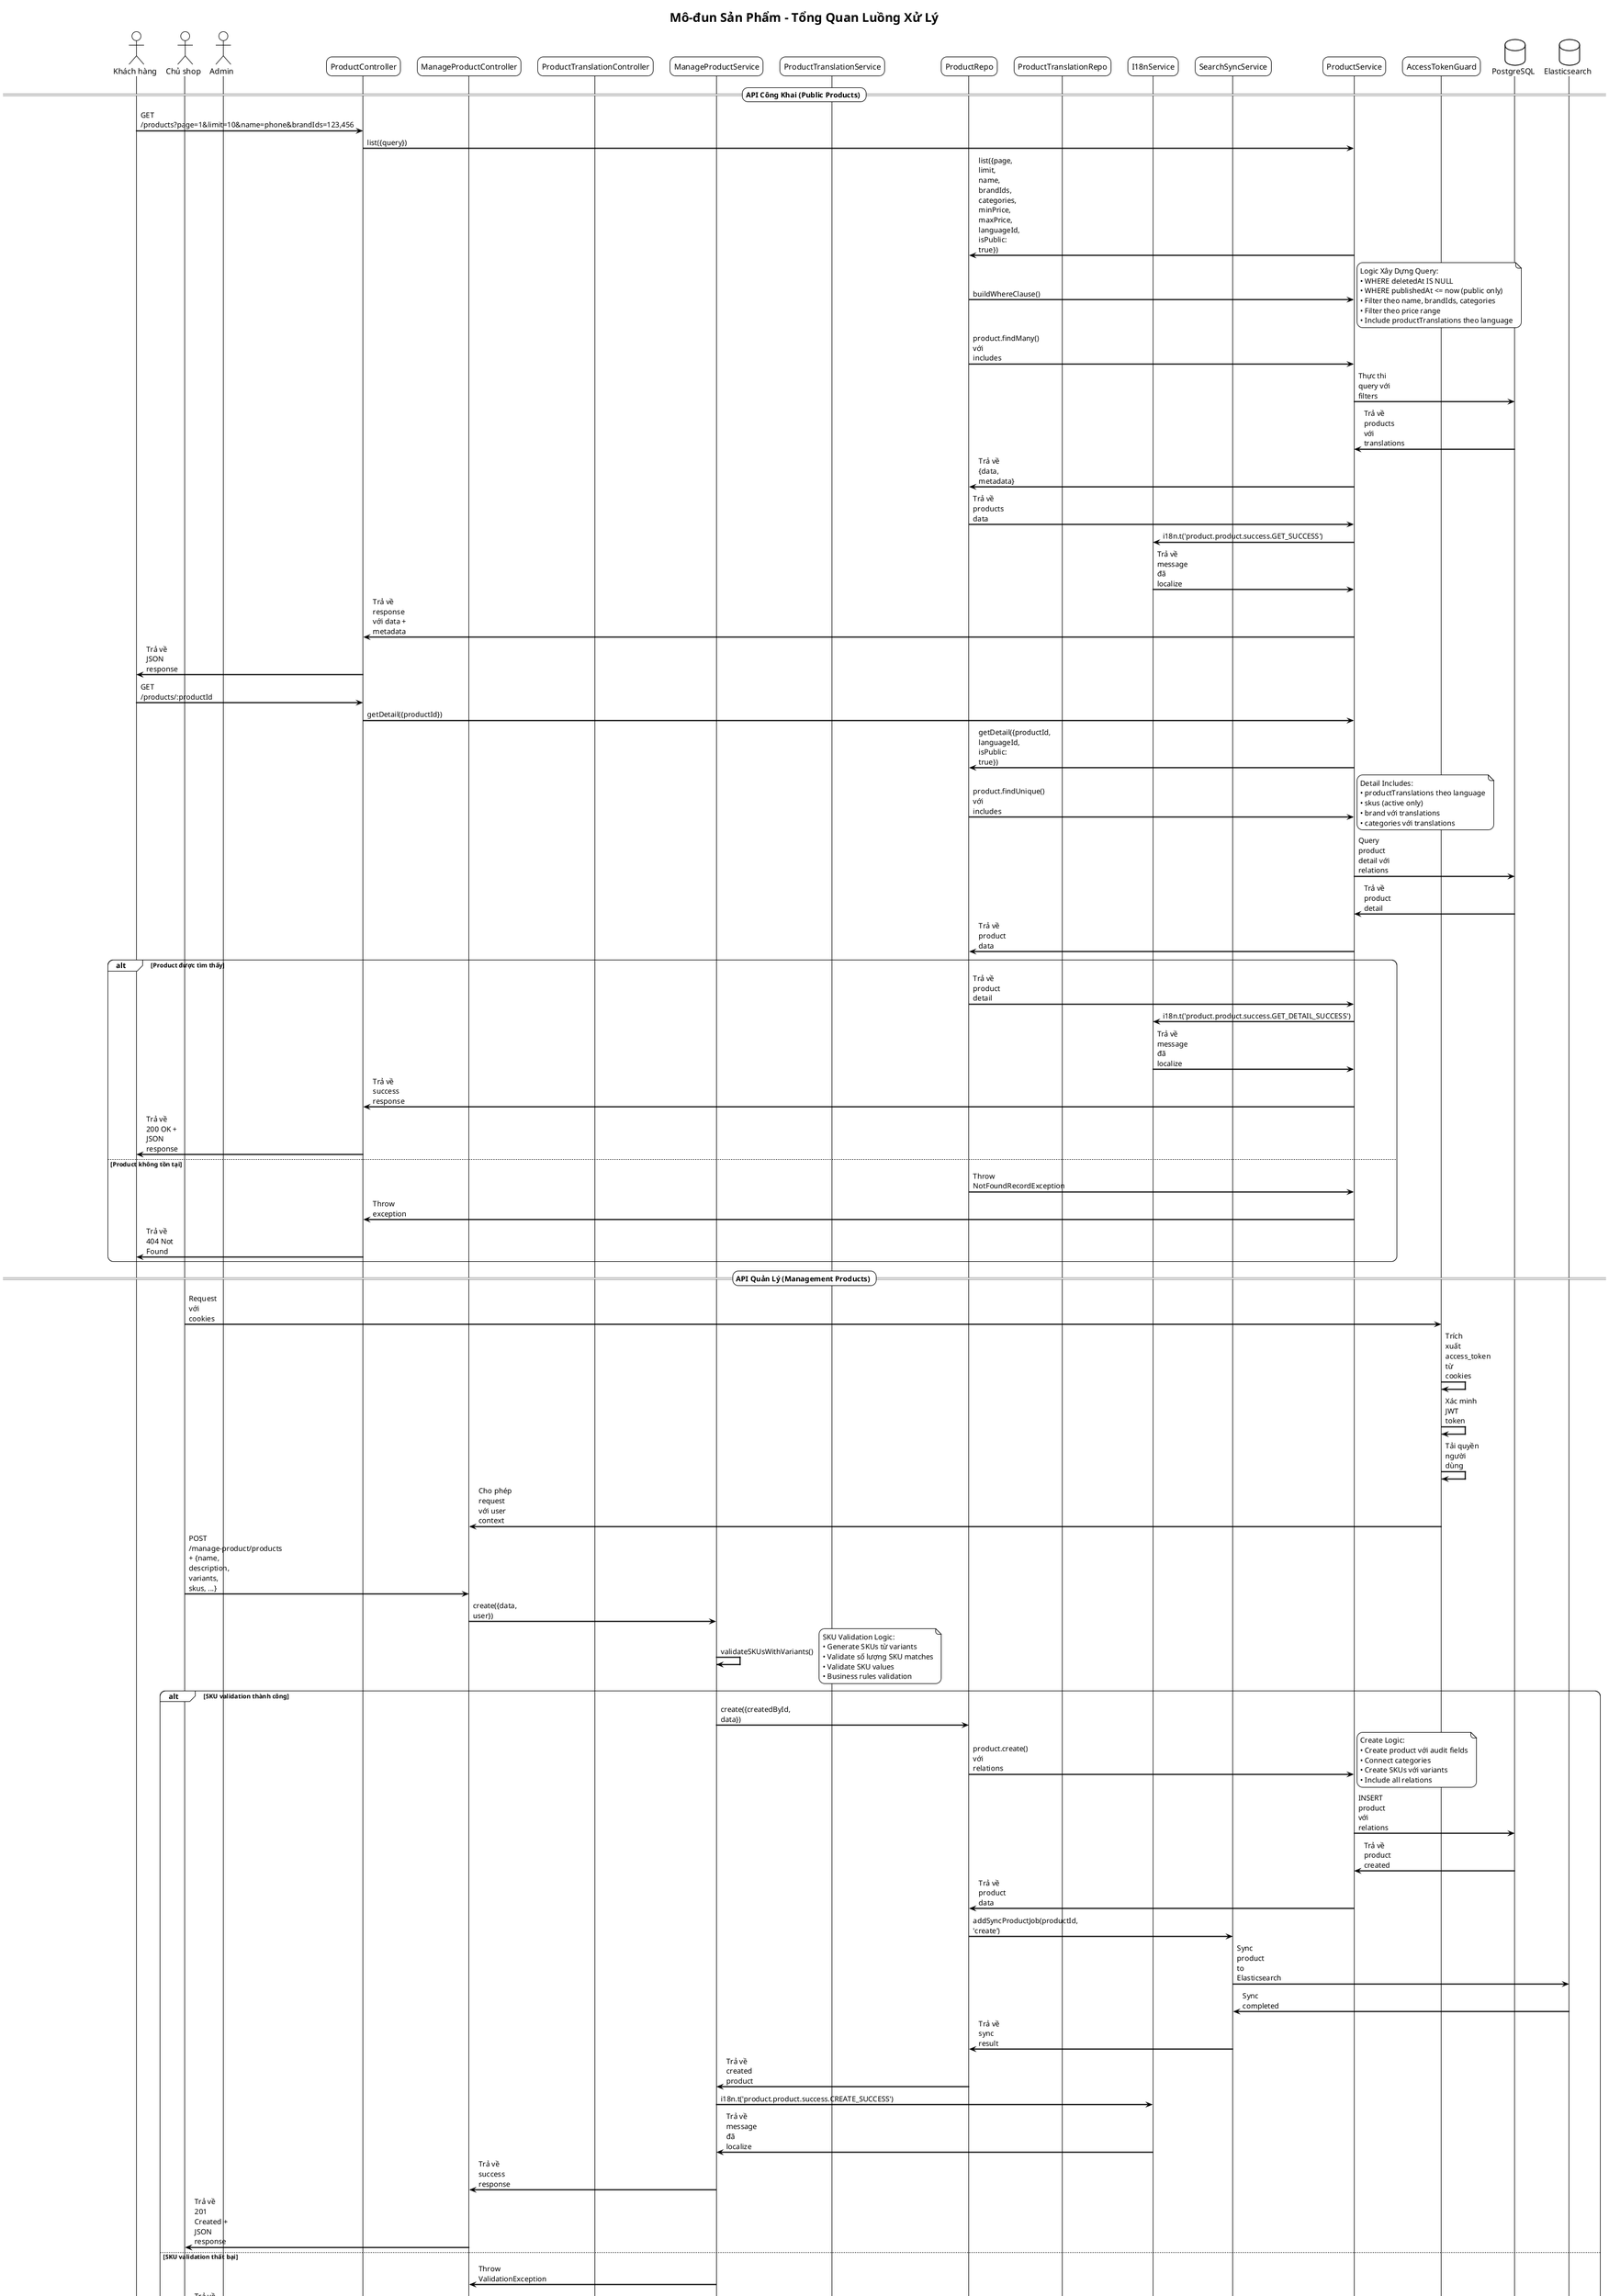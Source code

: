 @startuml Product Module - Sequence Overview
!theme plain
skinparam backgroundColor #FFFFFF
skinparam sequenceArrowThickness 2
skinparam roundcorner 20
skinparam maxmessagesize 60

title Mô-đun Sản Phẩm - Tổng Quan Luồng Xử Lý
note top : Hệ thống quản lý sản phẩm với SKU variants, đa ngôn ngữ và Elasticsearch sync

actor "Khách hàng" as Client
actor "Chủ shop" as ShopOwner
actor "Admin" as Admin
participant "ProductController" as PC
participant "ManageProductController" as MPC
participant "ProductTranslationController" as PTC
participant "ProductService" as PS
participant "ManageProductService" as MPS
participant "ProductTranslationService" as PTS
participant "ProductRepo" as PR
participant "ProductTranslationRepo" as PTR
participant "I18nService" as IS
participant "SearchSyncService" as SSS
participant "PrismaService" as PS
participant "AccessTokenGuard" as AG
database "PostgreSQL" as DB
database "Elasticsearch" as ES

== API Công Khai (Public Products) ==
Client -> PC: GET /products?page=1&limit=10&name=phone&brandIds=123,456
PC -> PS: list({query})
PS -> PR: list({page, limit, name, brandIds, categories, minPrice, maxPrice, languageId, isPublic: true})
PR -> PS: buildWhereClause()
note right
Logic Xây Dựng Query:
• WHERE deletedAt IS NULL
• WHERE publishedAt <= now (public only)
• Filter theo name, brandIds, categories
• Filter theo price range
• Include productTranslations theo language
end note
PR -> PS: product.findMany() với includes
PS -> DB: Thực thi query với filters
DB -> PS: Trả về products với translations
PS -> PR: Trả về {data, metadata}
PR -> PS: Trả về products data
PS -> IS: i18n.t('product.product.success.GET_SUCCESS')
IS -> PS: Trả về message đã localize
PS -> PC: Trả về response với data + metadata
PC -> Client: Trả về JSON response

Client -> PC: GET /products/:productId
PC -> PS: getDetail({productId})
PS -> PR: getDetail({productId, languageId, isPublic: true})
PR -> PS: product.findUnique() với includes
note right
Detail Includes:
• productTranslations theo language
• skus (active only)
• brand với translations
• categories với translations
end note
PS -> DB: Query product detail với relations
DB -> PS: Trả về product detail
PS -> PR: Trả về product data

alt Product được tìm thấy
    PR -> PS: Trả về product detail
    PS -> IS: i18n.t('product.product.success.GET_DETAIL_SUCCESS')
    IS -> PS: Trả về message đã localize
    PS -> PC: Trả về success response
    PC -> Client: Trả về 200 OK + JSON response

else Product không tồn tại
    PR -> PS: Throw NotFoundRecordException
    PS -> PC: Throw exception
    PC -> Client: Trả về 404 Not Found
end

== API Quản Lý (Management Products) ==
ShopOwner -> AG: Request với cookies
AG -> AG: Trích xuất access_token từ cookies
AG -> AG: Xác minh JWT token
AG -> AG: Tải quyền người dùng
AG -> MPC: Cho phép request với user context

ShopOwner -> MPC: POST /manage-product/products + {name, description, variants, skus, ...}
MPC -> MPS: create({data, user})
MPS -> MPS: validateSKUsWithVariants()
note right
SKU Validation Logic:
• Generate SKUs từ variants
• Validate số lượng SKU matches
• Validate SKU values
• Business rules validation
end note

alt SKU validation thành công
    MPS -> PR: create({createdById, data})
    PR -> PS: product.create() với relations
    note right
    Create Logic:
    • Create product với audit fields
    • Connect categories
    • Create SKUs với variants
    • Include all relations
    end note
    PS -> DB: INSERT product với relations
    DB -> PS: Trả về product created
    PS -> PR: Trả về product data
    PR -> SSS: addSyncProductJob(productId, 'create')
    SSS -> ES: Sync product to Elasticsearch
    ES -> SSS: Sync completed
    SSS -> PR: Trả về sync result
    PR -> MPS: Trả về created product
    MPS -> IS: i18n.t('product.product.success.CREATE_SUCCESS')
    IS -> MPS: Trả về message đã localize
    MPS -> MPC: Trả về success response
    MPC -> ShopOwner: Trả về 201 Created + JSON response

else SKU validation thất bại
    MPS -> MPC: Throw ValidationException
    MPC -> ShopOwner: Trả về 400 Bad Request
end

ShopOwner -> MPC: PUT /manage-product/products/:productId + {name, description, variants, skus, ...}
MPC -> MPS: update({productId, data, user})
MPS -> PR: findById(productId)
PR -> PS: product.findUnique()
PS -> DB: Query product theo ID
DB -> PS: Trả về product data
PS -> PR: Trả về product
PR -> MPS: Trả về product info
MPS -> MPS: validatePrivilege()
note right
Kiểm Soát Truy Cập:
• Admin: truy cập tất cả products
• Seller: chỉ truy cập của chính mình
• createdById validation
end note

alt Product tồn tại và có quyền truy cập
    MPS -> PR: update({id, updatedById, data})
    PR -> PR: handleSKUUpdates()
    note right
    SKU Update Logic:
    • Find existing SKUs
    • Identify SKUs to delete
    • Map SKUs to update
    • Create new SKUs
    • Transaction-based updates
    end note
    PR -> PS: $transaction() với SKU operations
    PS -> DB: UPDATE product và SKUs
    DB -> PS: Trả về updated product
    PS -> PR: Trả về updated data
    PR -> SSS: addSyncProductJob(productId, 'update')
    SSS -> ES: Sync product to Elasticsearch
    ES -> SSS: Sync completed
    SSS -> PR: Trả về sync result
    PR -> MPS: Trả về updated product
    MPS -> IS: i18n.t('product.product.success.UPDATE_SUCCESS')
    IS -> MPS: Trả về message đã localize
    MPS -> MPC: Trả về success response
    MPC -> ShopOwner: Trả về 200 OK + JSON response

else Product không tồn tại hoặc không có quyền
    MPS -> MPC: Throw NotFoundRecordException/ForbiddenException
    MPC -> ShopOwner: Trả về 404/403 Error
end

ShopOwner -> MPC: DELETE /manage-product/products/:productId
MPC -> MPS: delete({productId, user})
MPS -> PR: findById(productId)
PR -> PS: product.findUnique()
PS -> DB: Query product theo ID
DB -> PS: Trả về product data
PS -> PR: Trả về product
PR -> MPS: Trả về product info
MPS -> MPS: validatePrivilege()
MPS -> PR: delete({id, deletedById})
PR -> PS: product.update() soft delete
PS -> DB: UPDATE deletedAt field
DB -> PS: Trả về product marked deleted
PS -> PR: Trả về success
PR -> SSS: addSyncProductJob(productId, 'delete')
SSS -> ES: Remove product from Elasticsearch
ES -> SSS: Delete completed
SSS -> PR: Trả về sync result
PR -> MPS: Trả về success
MPS -> IS: i18n.t('product.product.success.DELETE_SUCCESS')
IS -> MPS: Trả về message đã localize
MPS -> MPC: Trả về success response
MPC -> ShopOwner: Trả về 200 OK + JSON response

== API Product Translation ==
ShopOwner -> PTC: POST /product-translations + {productId, languageId, name, description}
PTC -> PTS: create({data, user})
PTS -> PTR: create({createdById, data})
PTR -> PS: productTranslation.create()
PS -> DB: INSERT productTranslation
DB -> PS: Trả về translation created
PS -> PTR: Trả về translation data
PTR -> PTS: Trả về translation
PTS -> IS: i18n.t('product.productTranslation.success.CREATE_SUCCESS')
IS -> PTS: Trả về message đã localize
PTS -> PTC: Trả về success response
PTC -> ShopOwner: Trả về 201 Created + JSON response

alt Unique constraint violation
    PTR -> PS: productTranslation.create()
    PS -> DB: INSERT productTranslation
    DB -> PS: Unique constraint error
    PS -> PTR: Throw PrismaException
    PTR -> PTS: Throw exception
    PTS -> PTS: isUniqueConstraintPrismaError(error)
    PTS -> PTC: Throw ProductTranslationAlreadyExistsException
    PTC -> ShopOwner: Trả về 422 Unprocessable Entity
end

== Xử Lý Lỗi ==
alt Lỗi validation SKU
    MPS -> MPC: ValidationException
    MPC -> ShopOwner: Trả về 400 Bad Request

else Lỗi phân quyền
    MPS -> MPC: ForbiddenException
    MPC -> ShopOwner: Trả về 403 Forbidden

else Lỗi không tìm thấy
    MPS -> MPC: NotFoundRecordException
    MPC -> ShopOwner: Trả về 404 Not Found

else Lỗi unique constraint (translation)
    PTS -> PTC: ProductTranslationAlreadyExistsException
    PTC -> ShopOwner: Trả về 422 Unprocessable Entity

else Lỗi Elasticsearch sync
    SSS -> PR: Log sync error
    PR -> MPS: Continue without sync
    MPS -> MPC: Success response (sync failed)
    MPC -> ShopOwner: Trả về 200 OK + warning
end

== Đa Ngôn Ngữ ==
MPS -> IS: i18n.t('product.product.success.XXX')
IS -> MPS: Trả về message đã localize
MPS -> MPC: Phản hồi + Message đã localize
MPC -> ShopOwner: JSON Response với metadata đầy đủ

note bottom
**Đặc điểm chính của module Product:**
• Role-based access control (Admin/Seller)
• SKU management với variants và validation
• Multi-language support với ProductTranslation
• Elasticsearch sync cho search functionality
• Complex filtering và search capabilities
• Soft delete với audit fields
• Transaction-based SKU operations
• Comprehensive error handling
end note

@enduml
